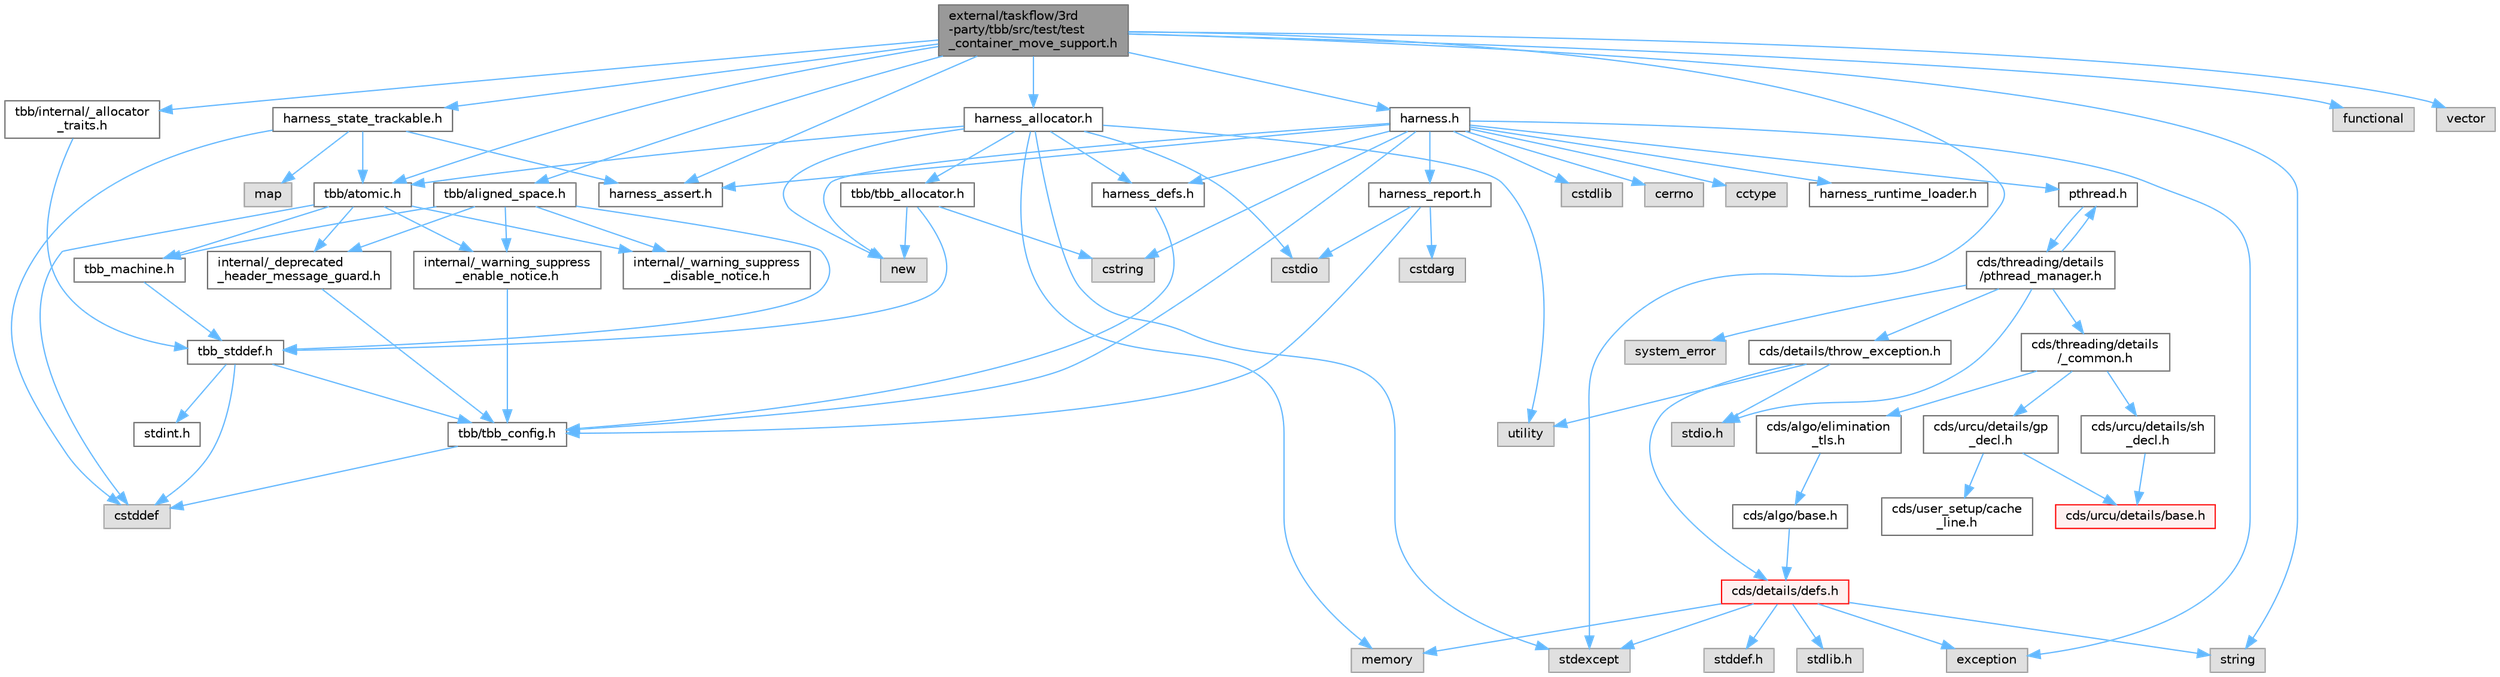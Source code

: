 digraph "external/taskflow/3rd-party/tbb/src/test/test_container_move_support.h"
{
 // LATEX_PDF_SIZE
  bgcolor="transparent";
  edge [fontname=Helvetica,fontsize=10,labelfontname=Helvetica,labelfontsize=10];
  node [fontname=Helvetica,fontsize=10,shape=box,height=0.2,width=0.4];
  Node1 [id="Node000001",label="external/taskflow/3rd\l-party/tbb/src/test/test\l_container_move_support.h",height=0.2,width=0.4,color="gray40", fillcolor="grey60", style="filled", fontcolor="black",tooltip=" "];
  Node1 -> Node2 [id="edge1_Node000001_Node000002",color="steelblue1",style="solid",tooltip=" "];
  Node2 [id="Node000002",label="harness.h",height=0.2,width=0.4,color="grey40", fillcolor="white", style="filled",URL="$harness_8h.html",tooltip=" "];
  Node2 -> Node3 [id="edge2_Node000002_Node000003",color="steelblue1",style="solid",tooltip=" "];
  Node3 [id="Node000003",label="tbb/tbb_config.h",height=0.2,width=0.4,color="grey40", fillcolor="white", style="filled",URL="$tbb__config_8h.html",tooltip=" "];
  Node3 -> Node4 [id="edge3_Node000003_Node000004",color="steelblue1",style="solid",tooltip=" "];
  Node4 [id="Node000004",label="cstddef",height=0.2,width=0.4,color="grey60", fillcolor="#E0E0E0", style="filled",tooltip=" "];
  Node2 -> Node5 [id="edge4_Node000002_Node000005",color="steelblue1",style="solid",tooltip=" "];
  Node5 [id="Node000005",label="harness_defs.h",height=0.2,width=0.4,color="grey40", fillcolor="white", style="filled",URL="$harness__defs_8h.html",tooltip=" "];
  Node5 -> Node3 [id="edge5_Node000005_Node000003",color="steelblue1",style="solid",tooltip=" "];
  Node2 -> Node6 [id="edge6_Node000002_Node000006",color="steelblue1",style="solid",tooltip=" "];
  Node6 [id="Node000006",label="cstdlib",height=0.2,width=0.4,color="grey60", fillcolor="#E0E0E0", style="filled",tooltip=" "];
  Node2 -> Node7 [id="edge7_Node000002_Node000007",color="steelblue1",style="solid",tooltip=" "];
  Node7 [id="Node000007",label="cstring",height=0.2,width=0.4,color="grey60", fillcolor="#E0E0E0", style="filled",tooltip=" "];
  Node2 -> Node8 [id="edge8_Node000002_Node000008",color="steelblue1",style="solid",tooltip=" "];
  Node8 [id="Node000008",label="cerrno",height=0.2,width=0.4,color="grey60", fillcolor="#E0E0E0", style="filled",tooltip=" "];
  Node2 -> Node9 [id="edge9_Node000002_Node000009",color="steelblue1",style="solid",tooltip=" "];
  Node9 [id="Node000009",label="cctype",height=0.2,width=0.4,color="grey60", fillcolor="#E0E0E0", style="filled",tooltip=" "];
  Node2 -> Node10 [id="edge10_Node000002_Node000010",color="steelblue1",style="solid",tooltip=" "];
  Node10 [id="Node000010",label="new",height=0.2,width=0.4,color="grey60", fillcolor="#E0E0E0", style="filled",tooltip=" "];
  Node2 -> Node11 [id="edge11_Node000002_Node000011",color="steelblue1",style="solid",tooltip=" "];
  Node11 [id="Node000011",label="pthread.h",height=0.2,width=0.4,color="grey40", fillcolor="white", style="filled",URL="$pthread_8h.html",tooltip=" "];
  Node11 -> Node12 [id="edge12_Node000011_Node000012",color="steelblue1",style="solid",tooltip=" "];
  Node12 [id="Node000012",label="cds/threading/details\l/pthread_manager.h",height=0.2,width=0.4,color="grey40", fillcolor="white", style="filled",URL="$pthread__manager_8h.html",tooltip=" "];
  Node12 -> Node13 [id="edge13_Node000012_Node000013",color="steelblue1",style="solid",tooltip=" "];
  Node13 [id="Node000013",label="system_error",height=0.2,width=0.4,color="grey60", fillcolor="#E0E0E0", style="filled",tooltip=" "];
  Node12 -> Node14 [id="edge14_Node000012_Node000014",color="steelblue1",style="solid",tooltip=" "];
  Node14 [id="Node000014",label="stdio.h",height=0.2,width=0.4,color="grey60", fillcolor="#E0E0E0", style="filled",tooltip=" "];
  Node12 -> Node11 [id="edge15_Node000012_Node000011",color="steelblue1",style="solid",tooltip=" "];
  Node12 -> Node15 [id="edge16_Node000012_Node000015",color="steelblue1",style="solid",tooltip=" "];
  Node15 [id="Node000015",label="cds/threading/details\l/_common.h",height=0.2,width=0.4,color="grey40", fillcolor="white", style="filled",URL="$__common_8h.html",tooltip=" "];
  Node15 -> Node16 [id="edge17_Node000015_Node000016",color="steelblue1",style="solid",tooltip=" "];
  Node16 [id="Node000016",label="cds/urcu/details/gp\l_decl.h",height=0.2,width=0.4,color="grey40", fillcolor="white", style="filled",URL="$gp__decl_8h.html",tooltip=" "];
  Node16 -> Node17 [id="edge18_Node000016_Node000017",color="steelblue1",style="solid",tooltip=" "];
  Node17 [id="Node000017",label="cds/urcu/details/base.h",height=0.2,width=0.4,color="red", fillcolor="#FFF0F0", style="filled",URL="$external_2libcds_2cds_2urcu_2details_2base_8h.html",tooltip=" "];
  Node16 -> Node32 [id="edge19_Node000016_Node000032",color="steelblue1",style="solid",tooltip=" "];
  Node32 [id="Node000032",label="cds/user_setup/cache\l_line.h",height=0.2,width=0.4,color="grey40", fillcolor="white", style="filled",URL="$cache__line_8h.html",tooltip="Cache-line size definition"];
  Node15 -> Node54 [id="edge20_Node000015_Node000054",color="steelblue1",style="solid",tooltip=" "];
  Node54 [id="Node000054",label="cds/urcu/details/sh\l_decl.h",height=0.2,width=0.4,color="grey40", fillcolor="white", style="filled",URL="$sh__decl_8h.html",tooltip=" "];
  Node54 -> Node17 [id="edge21_Node000054_Node000017",color="steelblue1",style="solid",tooltip=" "];
  Node15 -> Node55 [id="edge22_Node000015_Node000055",color="steelblue1",style="solid",tooltip=" "];
  Node55 [id="Node000055",label="cds/algo/elimination\l_tls.h",height=0.2,width=0.4,color="grey40", fillcolor="white", style="filled",URL="$elimination__tls_8h.html",tooltip=" "];
  Node55 -> Node56 [id="edge23_Node000055_Node000056",color="steelblue1",style="solid",tooltip=" "];
  Node56 [id="Node000056",label="cds/algo/base.h",height=0.2,width=0.4,color="grey40", fillcolor="white", style="filled",URL="$external_2libcds_2cds_2algo_2base_8h.html",tooltip=" "];
  Node56 -> Node19 [id="edge24_Node000056_Node000019",color="steelblue1",style="solid",tooltip=" "];
  Node19 [id="Node000019",label="cds/details/defs.h",height=0.2,width=0.4,color="red", fillcolor="#FFF0F0", style="filled",URL="$details_2defs_8h.html",tooltip=" "];
  Node19 -> Node20 [id="edge25_Node000019_Node000020",color="steelblue1",style="solid",tooltip=" "];
  Node20 [id="Node000020",label="stddef.h",height=0.2,width=0.4,color="grey60", fillcolor="#E0E0E0", style="filled",tooltip=" "];
  Node19 -> Node21 [id="edge26_Node000019_Node000021",color="steelblue1",style="solid",tooltip=" "];
  Node21 [id="Node000021",label="stdlib.h",height=0.2,width=0.4,color="grey60", fillcolor="#E0E0E0", style="filled",tooltip=" "];
  Node19 -> Node24 [id="edge27_Node000019_Node000024",color="steelblue1",style="solid",tooltip=" "];
  Node24 [id="Node000024",label="exception",height=0.2,width=0.4,color="grey60", fillcolor="#E0E0E0", style="filled",tooltip=" "];
  Node19 -> Node25 [id="edge28_Node000019_Node000025",color="steelblue1",style="solid",tooltip=" "];
  Node25 [id="Node000025",label="stdexcept",height=0.2,width=0.4,color="grey60", fillcolor="#E0E0E0", style="filled",tooltip=" "];
  Node19 -> Node26 [id="edge29_Node000019_Node000026",color="steelblue1",style="solid",tooltip=" "];
  Node26 [id="Node000026",label="string",height=0.2,width=0.4,color="grey60", fillcolor="#E0E0E0", style="filled",tooltip=" "];
  Node19 -> Node27 [id="edge30_Node000019_Node000027",color="steelblue1",style="solid",tooltip=" "];
  Node27 [id="Node000027",label="memory",height=0.2,width=0.4,color="grey60", fillcolor="#E0E0E0", style="filled",tooltip=" "];
  Node12 -> Node48 [id="edge31_Node000012_Node000048",color="steelblue1",style="solid",tooltip=" "];
  Node48 [id="Node000048",label="cds/details/throw_exception.h",height=0.2,width=0.4,color="grey40", fillcolor="white", style="filled",URL="$throw__exception_8h.html",tooltip=" "];
  Node48 -> Node19 [id="edge32_Node000048_Node000019",color="steelblue1",style="solid",tooltip=" "];
  Node48 -> Node14 [id="edge33_Node000048_Node000014",color="steelblue1",style="solid",tooltip=" "];
  Node48 -> Node49 [id="edge34_Node000048_Node000049",color="steelblue1",style="solid",tooltip=" "];
  Node49 [id="Node000049",label="utility",height=0.2,width=0.4,color="grey60", fillcolor="#E0E0E0", style="filled",tooltip=" "];
  Node2 -> Node57 [id="edge35_Node000002_Node000057",color="steelblue1",style="solid",tooltip=" "];
  Node57 [id="Node000057",label="harness_runtime_loader.h",height=0.2,width=0.4,color="grey40", fillcolor="white", style="filled",URL="$harness__runtime__loader_8h.html",tooltip=" "];
  Node2 -> Node58 [id="edge36_Node000002_Node000058",color="steelblue1",style="solid",tooltip=" "];
  Node58 [id="Node000058",label="harness_report.h",height=0.2,width=0.4,color="grey40", fillcolor="white", style="filled",URL="$harness__report_8h.html",tooltip=" "];
  Node58 -> Node59 [id="edge37_Node000058_Node000059",color="steelblue1",style="solid",tooltip=" "];
  Node59 [id="Node000059",label="cstdio",height=0.2,width=0.4,color="grey60", fillcolor="#E0E0E0", style="filled",tooltip=" "];
  Node58 -> Node60 [id="edge38_Node000058_Node000060",color="steelblue1",style="solid",tooltip=" "];
  Node60 [id="Node000060",label="cstdarg",height=0.2,width=0.4,color="grey60", fillcolor="#E0E0E0", style="filled",tooltip=" "];
  Node58 -> Node3 [id="edge39_Node000058_Node000003",color="steelblue1",style="solid",tooltip=" "];
  Node2 -> Node24 [id="edge40_Node000002_Node000024",color="steelblue1",style="solid",tooltip=" "];
  Node2 -> Node61 [id="edge41_Node000002_Node000061",color="steelblue1",style="solid",tooltip=" "];
  Node61 [id="Node000061",label="harness_assert.h",height=0.2,width=0.4,color="grey40", fillcolor="white", style="filled",URL="$harness__assert_8h.html",tooltip=" "];
  Node1 -> Node61 [id="edge42_Node000001_Node000061",color="steelblue1",style="solid",tooltip=" "];
  Node1 -> Node62 [id="edge43_Node000001_Node000062",color="steelblue1",style="solid",tooltip=" "];
  Node62 [id="Node000062",label="harness_allocator.h",height=0.2,width=0.4,color="grey40", fillcolor="white", style="filled",URL="$harness__allocator_8h.html",tooltip=" "];
  Node62 -> Node5 [id="edge44_Node000062_Node000005",color="steelblue1",style="solid",tooltip=" "];
  Node62 -> Node27 [id="edge45_Node000062_Node000027",color="steelblue1",style="solid",tooltip=" "];
  Node62 -> Node10 [id="edge46_Node000062_Node000010",color="steelblue1",style="solid",tooltip=" "];
  Node62 -> Node59 [id="edge47_Node000062_Node000059",color="steelblue1",style="solid",tooltip=" "];
  Node62 -> Node25 [id="edge48_Node000062_Node000025",color="steelblue1",style="solid",tooltip=" "];
  Node62 -> Node49 [id="edge49_Node000062_Node000049",color="steelblue1",style="solid",tooltip=" "];
  Node62 -> Node63 [id="edge50_Node000062_Node000063",color="steelblue1",style="solid",tooltip=" "];
  Node63 [id="Node000063",label="tbb/atomic.h",height=0.2,width=0.4,color="grey40", fillcolor="white", style="filled",URL="$external_2taskflow_23rd-party_2tbb_2include_2tbb_2atomic_8h.html",tooltip=" "];
  Node63 -> Node64 [id="edge51_Node000063_Node000064",color="steelblue1",style="solid",tooltip=" "];
  Node64 [id="Node000064",label="internal/_deprecated\l_header_message_guard.h",height=0.2,width=0.4,color="grey40", fillcolor="white", style="filled",URL="$__deprecated__header__message__guard_8h.html",tooltip=" "];
  Node64 -> Node3 [id="edge52_Node000064_Node000003",color="steelblue1",style="solid",tooltip=" "];
  Node63 -> Node65 [id="edge53_Node000063_Node000065",color="steelblue1",style="solid",tooltip=" "];
  Node65 [id="Node000065",label="internal/_warning_suppress\l_enable_notice.h",height=0.2,width=0.4,color="grey40", fillcolor="white", style="filled",URL="$__warning__suppress__enable__notice_8h.html",tooltip=" "];
  Node65 -> Node3 [id="edge54_Node000065_Node000003",color="steelblue1",style="solid",tooltip=" "];
  Node63 -> Node4 [id="edge55_Node000063_Node000004",color="steelblue1",style="solid",tooltip=" "];
  Node63 -> Node66 [id="edge56_Node000063_Node000066",color="steelblue1",style="solid",tooltip=" "];
  Node66 [id="Node000066",label="tbb_machine.h",height=0.2,width=0.4,color="grey40", fillcolor="white", style="filled",URL="$tbb__machine_8h.html",tooltip=" "];
  Node66 -> Node67 [id="edge57_Node000066_Node000067",color="steelblue1",style="solid",tooltip=" "];
  Node67 [id="Node000067",label="tbb_stddef.h",height=0.2,width=0.4,color="grey40", fillcolor="white", style="filled",URL="$tbb__stddef_8h.html",tooltip=" "];
  Node67 -> Node3 [id="edge58_Node000067_Node000003",color="steelblue1",style="solid",tooltip=" "];
  Node67 -> Node4 [id="edge59_Node000067_Node000004",color="steelblue1",style="solid",tooltip=" "];
  Node67 -> Node68 [id="edge60_Node000067_Node000068",color="steelblue1",style="solid",tooltip=" "];
  Node68 [id="Node000068",label="stdint.h",height=0.2,width=0.4,color="grey40", fillcolor="white", style="filled",URL="$stdint_8h.html",tooltip=" "];
  Node63 -> Node69 [id="edge61_Node000063_Node000069",color="steelblue1",style="solid",tooltip=" "];
  Node69 [id="Node000069",label="internal/_warning_suppress\l_disable_notice.h",height=0.2,width=0.4,color="grey40", fillcolor="white", style="filled",URL="$__warning__suppress__disable__notice_8h.html",tooltip=" "];
  Node62 -> Node70 [id="edge62_Node000062_Node000070",color="steelblue1",style="solid",tooltip=" "];
  Node70 [id="Node000070",label="tbb/tbb_allocator.h",height=0.2,width=0.4,color="grey40", fillcolor="white", style="filled",URL="$tbb__allocator_8h.html",tooltip=" "];
  Node70 -> Node67 [id="edge63_Node000070_Node000067",color="steelblue1",style="solid",tooltip=" "];
  Node70 -> Node10 [id="edge64_Node000070_Node000010",color="steelblue1",style="solid",tooltip=" "];
  Node70 -> Node7 [id="edge65_Node000070_Node000007",color="steelblue1",style="solid",tooltip=" "];
  Node1 -> Node71 [id="edge66_Node000001_Node000071",color="steelblue1",style="solid",tooltip=" "];
  Node71 [id="Node000071",label="harness_state_trackable.h",height=0.2,width=0.4,color="grey40", fillcolor="white", style="filled",URL="$harness__state__trackable_8h.html",tooltip=" "];
  Node71 -> Node4 [id="edge67_Node000071_Node000004",color="steelblue1",style="solid",tooltip=" "];
  Node71 -> Node72 [id="edge68_Node000071_Node000072",color="steelblue1",style="solid",tooltip=" "];
  Node72 [id="Node000072",label="map",height=0.2,width=0.4,color="grey60", fillcolor="#E0E0E0", style="filled",tooltip=" "];
  Node71 -> Node63 [id="edge69_Node000071_Node000063",color="steelblue1",style="solid",tooltip=" "];
  Node71 -> Node61 [id="edge70_Node000071_Node000061",color="steelblue1",style="solid",tooltip=" "];
  Node1 -> Node63 [id="edge71_Node000001_Node000063",color="steelblue1",style="solid",tooltip=" "];
  Node1 -> Node73 [id="edge72_Node000001_Node000073",color="steelblue1",style="solid",tooltip=" "];
  Node73 [id="Node000073",label="tbb/aligned_space.h",height=0.2,width=0.4,color="grey40", fillcolor="white", style="filled",URL="$aligned__space_8h.html",tooltip=" "];
  Node73 -> Node64 [id="edge73_Node000073_Node000064",color="steelblue1",style="solid",tooltip=" "];
  Node73 -> Node65 [id="edge74_Node000073_Node000065",color="steelblue1",style="solid",tooltip=" "];
  Node73 -> Node67 [id="edge75_Node000073_Node000067",color="steelblue1",style="solid",tooltip=" "];
  Node73 -> Node66 [id="edge76_Node000073_Node000066",color="steelblue1",style="solid",tooltip=" "];
  Node73 -> Node69 [id="edge77_Node000073_Node000069",color="steelblue1",style="solid",tooltip=" "];
  Node1 -> Node74 [id="edge78_Node000001_Node000074",color="steelblue1",style="solid",tooltip=" "];
  Node74 [id="Node000074",label="tbb/internal/_allocator\l_traits.h",height=0.2,width=0.4,color="grey40", fillcolor="white", style="filled",URL="$__allocator__traits_8h.html",tooltip=" "];
  Node74 -> Node67 [id="edge79_Node000074_Node000067",color="steelblue1",style="solid",tooltip=" "];
  Node1 -> Node25 [id="edge80_Node000001_Node000025",color="steelblue1",style="solid",tooltip=" "];
  Node1 -> Node26 [id="edge81_Node000001_Node000026",color="steelblue1",style="solid",tooltip=" "];
  Node1 -> Node75 [id="edge82_Node000001_Node000075",color="steelblue1",style="solid",tooltip=" "];
  Node75 [id="Node000075",label="functional",height=0.2,width=0.4,color="grey60", fillcolor="#E0E0E0", style="filled",tooltip=" "];
  Node1 -> Node76 [id="edge83_Node000001_Node000076",color="steelblue1",style="solid",tooltip=" "];
  Node76 [id="Node000076",label="vector",height=0.2,width=0.4,color="grey60", fillcolor="#E0E0E0", style="filled",tooltip=" "];
}
